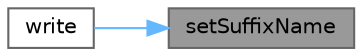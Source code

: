digraph "setSuffixName"
{
 // LATEX_PDF_SIZE
  bgcolor="transparent";
  edge [fontname=Helvetica,fontsize=10,labelfontname=Helvetica,labelfontsize=10];
  node [fontname=Helvetica,fontsize=10,shape=box,height=0.2,width=0.4];
  rankdir="RL";
  Node1 [id="Node000001",label="setSuffixName",height=0.2,width=0.4,color="gray40", fillcolor="grey60", style="filled", fontcolor="black",tooltip=" "];
  Node1 -> Node2 [id="edge1_Node000001_Node000002",dir="back",color="steelblue1",style="solid",tooltip=" "];
  Node2 [id="Node000002",label="write",height=0.2,width=0.4,color="grey40", fillcolor="white", style="filled",URL="$classFoam_1_1incompressible_1_1sensitivitySurfacePoints.html#a74aade235ae61d8d8caa27145351dbc0",tooltip=" "];
}
